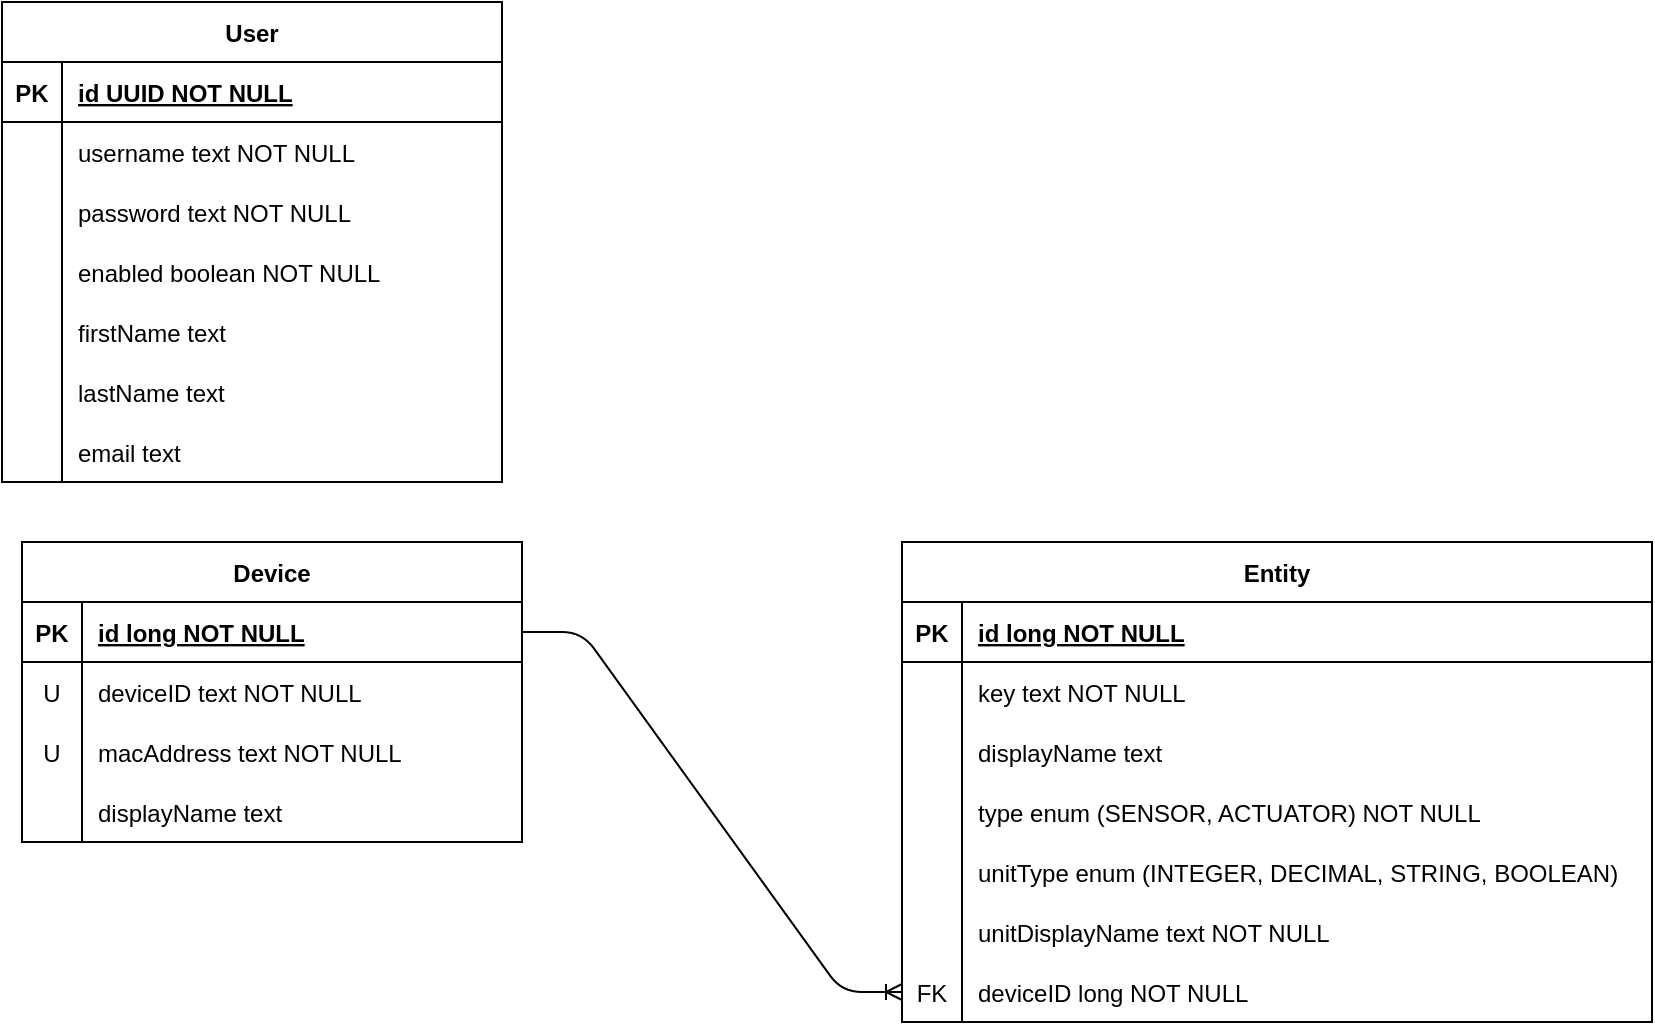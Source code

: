 <mxfile version="14.1.8" type="device"><diagram id="R2lEEEUBdFMjLlhIrx00" name="Page-1"><mxGraphModel dx="1952" dy="845" grid="1" gridSize="10" guides="1" tooltips="1" connect="1" arrows="1" fold="1" page="1" pageScale="1" pageWidth="850" pageHeight="1100" math="0" shadow="0" extFonts="Permanent Marker^https://fonts.googleapis.com/css?family=Permanent+Marker"><root><mxCell id="0"/><mxCell id="1" parent="0"/><mxCell id="C-vyLk0tnHw3VtMMgP7b-23" value="User" style="shape=table;startSize=30;container=1;collapsible=1;childLayout=tableLayout;fixedRows=1;rowLines=0;fontStyle=1;align=center;resizeLast=1;" parent="1" vertex="1"><mxGeometry x="-840" y="20" width="250" height="240" as="geometry"/></mxCell><mxCell id="C-vyLk0tnHw3VtMMgP7b-24" value="" style="shape=partialRectangle;collapsible=0;dropTarget=0;pointerEvents=0;fillColor=none;points=[[0,0.5],[1,0.5]];portConstraint=eastwest;top=0;left=0;right=0;bottom=1;" parent="C-vyLk0tnHw3VtMMgP7b-23" vertex="1"><mxGeometry y="30" width="250" height="30" as="geometry"/></mxCell><mxCell id="C-vyLk0tnHw3VtMMgP7b-25" value="PK" style="shape=partialRectangle;overflow=hidden;connectable=0;fillColor=none;top=0;left=0;bottom=0;right=0;fontStyle=1;" parent="C-vyLk0tnHw3VtMMgP7b-24" vertex="1"><mxGeometry width="30" height="30" as="geometry"/></mxCell><mxCell id="C-vyLk0tnHw3VtMMgP7b-26" value="id UUID NOT NULL " style="shape=partialRectangle;overflow=hidden;connectable=0;fillColor=none;top=0;left=0;bottom=0;right=0;align=left;spacingLeft=6;fontStyle=5;" parent="C-vyLk0tnHw3VtMMgP7b-24" vertex="1"><mxGeometry x="30" width="220" height="30" as="geometry"/></mxCell><mxCell id="C-vyLk0tnHw3VtMMgP7b-27" value="" style="shape=partialRectangle;collapsible=0;dropTarget=0;pointerEvents=0;fillColor=none;points=[[0,0.5],[1,0.5]];portConstraint=eastwest;top=0;left=0;right=0;bottom=0;" parent="C-vyLk0tnHw3VtMMgP7b-23" vertex="1"><mxGeometry y="60" width="250" height="30" as="geometry"/></mxCell><mxCell id="C-vyLk0tnHw3VtMMgP7b-28" value="" style="shape=partialRectangle;overflow=hidden;connectable=0;fillColor=none;top=0;left=0;bottom=0;right=0;" parent="C-vyLk0tnHw3VtMMgP7b-27" vertex="1"><mxGeometry width="30" height="30" as="geometry"/></mxCell><mxCell id="C-vyLk0tnHw3VtMMgP7b-29" value="username text NOT NULL" style="shape=partialRectangle;overflow=hidden;connectable=0;fillColor=none;top=0;left=0;bottom=0;right=0;align=left;spacingLeft=6;" parent="C-vyLk0tnHw3VtMMgP7b-27" vertex="1"><mxGeometry x="30" width="220" height="30" as="geometry"/></mxCell><mxCell id="msgW7Ux3hpX_tZHprJBe-1" value="" style="shape=partialRectangle;collapsible=0;dropTarget=0;pointerEvents=0;fillColor=none;points=[[0,0.5],[1,0.5]];portConstraint=eastwest;top=0;left=0;right=0;bottom=0;" parent="C-vyLk0tnHw3VtMMgP7b-23" vertex="1"><mxGeometry y="90" width="250" height="30" as="geometry"/></mxCell><mxCell id="msgW7Ux3hpX_tZHprJBe-2" value="" style="shape=partialRectangle;overflow=hidden;connectable=0;fillColor=none;top=0;left=0;bottom=0;right=0;" parent="msgW7Ux3hpX_tZHprJBe-1" vertex="1"><mxGeometry width="30" height="30" as="geometry"/></mxCell><mxCell id="msgW7Ux3hpX_tZHprJBe-3" value="password text NOT NULL" style="shape=partialRectangle;overflow=hidden;connectable=0;fillColor=none;top=0;left=0;bottom=0;right=0;align=left;spacingLeft=6;" parent="msgW7Ux3hpX_tZHprJBe-1" vertex="1"><mxGeometry x="30" width="220" height="30" as="geometry"/></mxCell><mxCell id="msgW7Ux3hpX_tZHprJBe-4" value="" style="shape=partialRectangle;collapsible=0;dropTarget=0;pointerEvents=0;fillColor=none;points=[[0,0.5],[1,0.5]];portConstraint=eastwest;top=0;left=0;right=0;bottom=0;" parent="C-vyLk0tnHw3VtMMgP7b-23" vertex="1"><mxGeometry y="120" width="250" height="30" as="geometry"/></mxCell><mxCell id="msgW7Ux3hpX_tZHprJBe-5" value="" style="shape=partialRectangle;overflow=hidden;connectable=0;fillColor=none;top=0;left=0;bottom=0;right=0;" parent="msgW7Ux3hpX_tZHprJBe-4" vertex="1"><mxGeometry width="30" height="30" as="geometry"/></mxCell><mxCell id="msgW7Ux3hpX_tZHprJBe-6" value="enabled boolean NOT NULL" style="shape=partialRectangle;overflow=hidden;connectable=0;fillColor=none;top=0;left=0;bottom=0;right=0;align=left;spacingLeft=6;" parent="msgW7Ux3hpX_tZHprJBe-4" vertex="1"><mxGeometry x="30" width="220" height="30" as="geometry"/></mxCell><mxCell id="msgW7Ux3hpX_tZHprJBe-22" value="" style="shape=partialRectangle;collapsible=0;dropTarget=0;pointerEvents=0;fillColor=none;points=[[0,0.5],[1,0.5]];portConstraint=eastwest;top=0;left=0;right=0;bottom=0;" parent="C-vyLk0tnHw3VtMMgP7b-23" vertex="1"><mxGeometry y="150" width="250" height="30" as="geometry"/></mxCell><mxCell id="msgW7Ux3hpX_tZHprJBe-23" value="" style="shape=partialRectangle;overflow=hidden;connectable=0;fillColor=none;top=0;left=0;bottom=0;right=0;" parent="msgW7Ux3hpX_tZHprJBe-22" vertex="1"><mxGeometry width="30" height="30" as="geometry"/></mxCell><mxCell id="msgW7Ux3hpX_tZHprJBe-24" value="firstName text" style="shape=partialRectangle;overflow=hidden;connectable=0;fillColor=none;top=0;left=0;bottom=0;right=0;align=left;spacingLeft=6;" parent="msgW7Ux3hpX_tZHprJBe-22" vertex="1"><mxGeometry x="30" width="220" height="30" as="geometry"/></mxCell><mxCell id="d12zRj4CoHBxjOV78AVz-1" value="" style="shape=partialRectangle;collapsible=0;dropTarget=0;pointerEvents=0;fillColor=none;points=[[0,0.5],[1,0.5]];portConstraint=eastwest;top=0;left=0;right=0;bottom=0;" parent="C-vyLk0tnHw3VtMMgP7b-23" vertex="1"><mxGeometry y="180" width="250" height="30" as="geometry"/></mxCell><mxCell id="d12zRj4CoHBxjOV78AVz-2" value="" style="shape=partialRectangle;overflow=hidden;connectable=0;fillColor=none;top=0;left=0;bottom=0;right=0;" parent="d12zRj4CoHBxjOV78AVz-1" vertex="1"><mxGeometry width="30" height="30" as="geometry"/></mxCell><mxCell id="d12zRj4CoHBxjOV78AVz-3" value="lastName text" style="shape=partialRectangle;overflow=hidden;connectable=0;fillColor=none;top=0;left=0;bottom=0;right=0;align=left;spacingLeft=6;" parent="d12zRj4CoHBxjOV78AVz-1" vertex="1"><mxGeometry x="30" width="220" height="30" as="geometry"/></mxCell><mxCell id="d12zRj4CoHBxjOV78AVz-4" value="" style="shape=partialRectangle;collapsible=0;dropTarget=0;pointerEvents=0;fillColor=none;points=[[0,0.5],[1,0.5]];portConstraint=eastwest;top=0;left=0;right=0;bottom=0;" parent="C-vyLk0tnHw3VtMMgP7b-23" vertex="1"><mxGeometry y="210" width="250" height="30" as="geometry"/></mxCell><mxCell id="d12zRj4CoHBxjOV78AVz-5" value="" style="shape=partialRectangle;overflow=hidden;connectable=0;fillColor=none;top=0;left=0;bottom=0;right=0;" parent="d12zRj4CoHBxjOV78AVz-4" vertex="1"><mxGeometry width="30" height="30" as="geometry"/></mxCell><mxCell id="d12zRj4CoHBxjOV78AVz-6" value="email text" style="shape=partialRectangle;overflow=hidden;connectable=0;fillColor=none;top=0;left=0;bottom=0;right=0;align=left;spacingLeft=6;" parent="d12zRj4CoHBxjOV78AVz-4" vertex="1"><mxGeometry x="30" width="220" height="30" as="geometry"/></mxCell><mxCell id="_SD_Ca2BvJ3gVrXRWANg-1" value="Device" style="shape=table;startSize=30;container=1;collapsible=1;childLayout=tableLayout;fixedRows=1;rowLines=0;fontStyle=1;align=center;resizeLast=1;" parent="1" vertex="1"><mxGeometry x="-830" y="290" width="250" height="150" as="geometry"/></mxCell><mxCell id="_SD_Ca2BvJ3gVrXRWANg-2" value="" style="shape=partialRectangle;collapsible=0;dropTarget=0;pointerEvents=0;fillColor=none;points=[[0,0.5],[1,0.5]];portConstraint=eastwest;top=0;left=0;right=0;bottom=1;" parent="_SD_Ca2BvJ3gVrXRWANg-1" vertex="1"><mxGeometry y="30" width="250" height="30" as="geometry"/></mxCell><mxCell id="_SD_Ca2BvJ3gVrXRWANg-3" value="PK" style="shape=partialRectangle;overflow=hidden;connectable=0;fillColor=none;top=0;left=0;bottom=0;right=0;fontStyle=1;" parent="_SD_Ca2BvJ3gVrXRWANg-2" vertex="1"><mxGeometry width="30" height="30" as="geometry"/></mxCell><mxCell id="_SD_Ca2BvJ3gVrXRWANg-4" value="id long NOT NULL " style="shape=partialRectangle;overflow=hidden;connectable=0;fillColor=none;top=0;left=0;bottom=0;right=0;align=left;spacingLeft=6;fontStyle=5;" parent="_SD_Ca2BvJ3gVrXRWANg-2" vertex="1"><mxGeometry x="30" width="220" height="30" as="geometry"/></mxCell><mxCell id="_SD_Ca2BvJ3gVrXRWANg-5" value="" style="shape=partialRectangle;collapsible=0;dropTarget=0;pointerEvents=0;fillColor=none;points=[[0,0.5],[1,0.5]];portConstraint=eastwest;top=0;left=0;right=0;bottom=0;" parent="_SD_Ca2BvJ3gVrXRWANg-1" vertex="1"><mxGeometry y="60" width="250" height="30" as="geometry"/></mxCell><mxCell id="_SD_Ca2BvJ3gVrXRWANg-6" value="U" style="shape=partialRectangle;overflow=hidden;connectable=0;fillColor=none;top=0;left=0;bottom=0;right=0;" parent="_SD_Ca2BvJ3gVrXRWANg-5" vertex="1"><mxGeometry width="30" height="30" as="geometry"/></mxCell><mxCell id="_SD_Ca2BvJ3gVrXRWANg-7" value="deviceID text NOT NULL" style="shape=partialRectangle;overflow=hidden;connectable=0;fillColor=none;top=0;left=0;bottom=0;right=0;align=left;spacingLeft=6;" parent="_SD_Ca2BvJ3gVrXRWANg-5" vertex="1"><mxGeometry x="30" width="220" height="30" as="geometry"/></mxCell><mxCell id="_SD_Ca2BvJ3gVrXRWANg-8" value="" style="shape=partialRectangle;collapsible=0;dropTarget=0;pointerEvents=0;fillColor=none;points=[[0,0.5],[1,0.5]];portConstraint=eastwest;top=0;left=0;right=0;bottom=0;" parent="_SD_Ca2BvJ3gVrXRWANg-1" vertex="1"><mxGeometry y="90" width="250" height="30" as="geometry"/></mxCell><mxCell id="_SD_Ca2BvJ3gVrXRWANg-9" value="U" style="shape=partialRectangle;overflow=hidden;connectable=0;fillColor=none;top=0;left=0;bottom=0;right=0;" parent="_SD_Ca2BvJ3gVrXRWANg-8" vertex="1"><mxGeometry width="30" height="30" as="geometry"/></mxCell><mxCell id="_SD_Ca2BvJ3gVrXRWANg-10" value="macAddress text NOT NULL" style="shape=partialRectangle;overflow=hidden;connectable=0;fillColor=none;top=0;left=0;bottom=0;right=0;align=left;spacingLeft=6;" parent="_SD_Ca2BvJ3gVrXRWANg-8" vertex="1"><mxGeometry x="30" width="220" height="30" as="geometry"/></mxCell><mxCell id="_SD_Ca2BvJ3gVrXRWANg-11" value="" style="shape=partialRectangle;collapsible=0;dropTarget=0;pointerEvents=0;fillColor=none;points=[[0,0.5],[1,0.5]];portConstraint=eastwest;top=0;left=0;right=0;bottom=0;" parent="_SD_Ca2BvJ3gVrXRWANg-1" vertex="1"><mxGeometry y="120" width="250" height="30" as="geometry"/></mxCell><mxCell id="_SD_Ca2BvJ3gVrXRWANg-12" value="" style="shape=partialRectangle;overflow=hidden;connectable=0;fillColor=none;top=0;left=0;bottom=0;right=0;" parent="_SD_Ca2BvJ3gVrXRWANg-11" vertex="1"><mxGeometry width="30" height="30" as="geometry"/></mxCell><mxCell id="_SD_Ca2BvJ3gVrXRWANg-13" value="displayName text" style="shape=partialRectangle;overflow=hidden;connectable=0;fillColor=none;top=0;left=0;bottom=0;right=0;align=left;spacingLeft=6;" parent="_SD_Ca2BvJ3gVrXRWANg-11" vertex="1"><mxGeometry x="30" width="220" height="30" as="geometry"/></mxCell><mxCell id="_SD_Ca2BvJ3gVrXRWANg-23" value="Entity" style="shape=table;startSize=30;container=1;collapsible=1;childLayout=tableLayout;fixedRows=1;rowLines=0;fontStyle=1;align=center;resizeLast=1;" parent="1" vertex="1"><mxGeometry x="-390" y="290" width="375" height="240" as="geometry"/></mxCell><mxCell id="_SD_Ca2BvJ3gVrXRWANg-24" value="" style="shape=partialRectangle;collapsible=0;dropTarget=0;pointerEvents=0;fillColor=none;points=[[0,0.5],[1,0.5]];portConstraint=eastwest;top=0;left=0;right=0;bottom=1;" parent="_SD_Ca2BvJ3gVrXRWANg-23" vertex="1"><mxGeometry y="30" width="375" height="30" as="geometry"/></mxCell><mxCell id="_SD_Ca2BvJ3gVrXRWANg-25" value="PK" style="shape=partialRectangle;overflow=hidden;connectable=0;fillColor=none;top=0;left=0;bottom=0;right=0;fontStyle=1;" parent="_SD_Ca2BvJ3gVrXRWANg-24" vertex="1"><mxGeometry width="30" height="30" as="geometry"/></mxCell><mxCell id="_SD_Ca2BvJ3gVrXRWANg-26" value="id long NOT NULL " style="shape=partialRectangle;overflow=hidden;connectable=0;fillColor=none;top=0;left=0;bottom=0;right=0;align=left;spacingLeft=6;fontStyle=5;" parent="_SD_Ca2BvJ3gVrXRWANg-24" vertex="1"><mxGeometry x="30" width="345" height="30" as="geometry"/></mxCell><mxCell id="_SD_Ca2BvJ3gVrXRWANg-27" value="" style="shape=partialRectangle;collapsible=0;dropTarget=0;pointerEvents=0;fillColor=none;points=[[0,0.5],[1,0.5]];portConstraint=eastwest;top=0;left=0;right=0;bottom=0;" parent="_SD_Ca2BvJ3gVrXRWANg-23" vertex="1"><mxGeometry y="60" width="375" height="30" as="geometry"/></mxCell><mxCell id="_SD_Ca2BvJ3gVrXRWANg-28" value="" style="shape=partialRectangle;overflow=hidden;connectable=0;fillColor=none;top=0;left=0;bottom=0;right=0;" parent="_SD_Ca2BvJ3gVrXRWANg-27" vertex="1"><mxGeometry width="30" height="30" as="geometry"/></mxCell><mxCell id="_SD_Ca2BvJ3gVrXRWANg-29" value="key text NOT NULL" style="shape=partialRectangle;overflow=hidden;connectable=0;fillColor=none;top=0;left=0;bottom=0;right=0;align=left;spacingLeft=6;" parent="_SD_Ca2BvJ3gVrXRWANg-27" vertex="1"><mxGeometry x="30" width="345" height="30" as="geometry"/></mxCell><mxCell id="_SD_Ca2BvJ3gVrXRWANg-30" value="" style="shape=partialRectangle;collapsible=0;dropTarget=0;pointerEvents=0;fillColor=none;points=[[0,0.5],[1,0.5]];portConstraint=eastwest;top=0;left=0;right=0;bottom=0;" parent="_SD_Ca2BvJ3gVrXRWANg-23" vertex="1"><mxGeometry y="90" width="375" height="30" as="geometry"/></mxCell><mxCell id="_SD_Ca2BvJ3gVrXRWANg-31" value="" style="shape=partialRectangle;overflow=hidden;connectable=0;fillColor=none;top=0;left=0;bottom=0;right=0;" parent="_SD_Ca2BvJ3gVrXRWANg-30" vertex="1"><mxGeometry width="30" height="30" as="geometry"/></mxCell><mxCell id="_SD_Ca2BvJ3gVrXRWANg-32" value="displayName text" style="shape=partialRectangle;overflow=hidden;connectable=0;fillColor=none;top=0;left=0;bottom=0;right=0;align=left;spacingLeft=6;" parent="_SD_Ca2BvJ3gVrXRWANg-30" vertex="1"><mxGeometry x="30" width="345" height="30" as="geometry"/></mxCell><mxCell id="_SD_Ca2BvJ3gVrXRWANg-33" value="" style="shape=partialRectangle;collapsible=0;dropTarget=0;pointerEvents=0;fillColor=none;points=[[0,0.5],[1,0.5]];portConstraint=eastwest;top=0;left=0;right=0;bottom=0;" parent="_SD_Ca2BvJ3gVrXRWANg-23" vertex="1"><mxGeometry y="120" width="375" height="30" as="geometry"/></mxCell><mxCell id="_SD_Ca2BvJ3gVrXRWANg-34" value="" style="shape=partialRectangle;overflow=hidden;connectable=0;fillColor=none;top=0;left=0;bottom=0;right=0;" parent="_SD_Ca2BvJ3gVrXRWANg-33" vertex="1"><mxGeometry width="30" height="30" as="geometry"/></mxCell><mxCell id="_SD_Ca2BvJ3gVrXRWANg-35" value="type enum (SENSOR, ACTUATOR) NOT NULL" style="shape=partialRectangle;overflow=hidden;connectable=0;fillColor=none;top=0;left=0;bottom=0;right=0;align=left;spacingLeft=6;" parent="_SD_Ca2BvJ3gVrXRWANg-33" vertex="1"><mxGeometry x="30" width="345" height="30" as="geometry"/></mxCell><mxCell id="_SD_Ca2BvJ3gVrXRWANg-58" value="" style="shape=partialRectangle;collapsible=0;dropTarget=0;pointerEvents=0;fillColor=none;points=[[0,0.5],[1,0.5]];portConstraint=eastwest;top=0;left=0;right=0;bottom=0;" parent="_SD_Ca2BvJ3gVrXRWANg-23" vertex="1"><mxGeometry y="150" width="375" height="30" as="geometry"/></mxCell><mxCell id="_SD_Ca2BvJ3gVrXRWANg-59" value="" style="shape=partialRectangle;overflow=hidden;connectable=0;fillColor=none;top=0;left=0;bottom=0;right=0;" parent="_SD_Ca2BvJ3gVrXRWANg-58" vertex="1"><mxGeometry width="30" height="30" as="geometry"/></mxCell><mxCell id="_SD_Ca2BvJ3gVrXRWANg-60" value="unitType enum (INTEGER, DECIMAL, STRING, BOOLEAN)" style="shape=partialRectangle;overflow=hidden;connectable=0;fillColor=none;top=0;left=0;bottom=0;right=0;align=left;spacingLeft=6;" parent="_SD_Ca2BvJ3gVrXRWANg-58" vertex="1"><mxGeometry x="30" width="345" height="30" as="geometry"/></mxCell><mxCell id="_SD_Ca2BvJ3gVrXRWANg-61" value="" style="shape=partialRectangle;collapsible=0;dropTarget=0;pointerEvents=0;fillColor=none;points=[[0,0.5],[1,0.5]];portConstraint=eastwest;top=0;left=0;right=0;bottom=0;" parent="_SD_Ca2BvJ3gVrXRWANg-23" vertex="1"><mxGeometry y="180" width="375" height="30" as="geometry"/></mxCell><mxCell id="_SD_Ca2BvJ3gVrXRWANg-62" value="" style="shape=partialRectangle;overflow=hidden;connectable=0;fillColor=none;top=0;left=0;bottom=0;right=0;" parent="_SD_Ca2BvJ3gVrXRWANg-61" vertex="1"><mxGeometry width="30" height="30" as="geometry"/></mxCell><mxCell id="_SD_Ca2BvJ3gVrXRWANg-63" value="unitDisplayName text NOT NULL" style="shape=partialRectangle;overflow=hidden;connectable=0;fillColor=none;top=0;left=0;bottom=0;right=0;align=left;spacingLeft=6;" parent="_SD_Ca2BvJ3gVrXRWANg-61" vertex="1"><mxGeometry x="30" width="345" height="30" as="geometry"/></mxCell><mxCell id="_SD_Ca2BvJ3gVrXRWANg-36" value="" style="shape=partialRectangle;collapsible=0;dropTarget=0;pointerEvents=0;fillColor=none;points=[[0,0.5],[1,0.5]];portConstraint=eastwest;top=0;left=0;right=0;bottom=0;" parent="_SD_Ca2BvJ3gVrXRWANg-23" vertex="1"><mxGeometry y="210" width="375" height="30" as="geometry"/></mxCell><mxCell id="_SD_Ca2BvJ3gVrXRWANg-37" value="FK" style="shape=partialRectangle;overflow=hidden;connectable=0;fillColor=none;top=0;left=0;bottom=0;right=0;" parent="_SD_Ca2BvJ3gVrXRWANg-36" vertex="1"><mxGeometry width="30" height="30" as="geometry"/></mxCell><mxCell id="_SD_Ca2BvJ3gVrXRWANg-38" value="deviceID long NOT NULL" style="shape=partialRectangle;overflow=hidden;connectable=0;fillColor=none;top=0;left=0;bottom=0;right=0;align=left;spacingLeft=6;" parent="_SD_Ca2BvJ3gVrXRWANg-36" vertex="1"><mxGeometry x="30" width="345" height="30" as="geometry"/></mxCell><mxCell id="_SD_Ca2BvJ3gVrXRWANg-65" value="" style="edgeStyle=entityRelationEdgeStyle;fontSize=12;html=1;endArrow=ERoneToMany;exitX=1;exitY=0.5;exitDx=0;exitDy=0;entryX=0;entryY=0.5;entryDx=0;entryDy=0;" parent="1" source="_SD_Ca2BvJ3gVrXRWANg-2" target="_SD_Ca2BvJ3gVrXRWANg-36" edge="1"><mxGeometry width="100" height="100" relative="1" as="geometry"><mxPoint x="-490" y="720" as="sourcePoint"/><mxPoint x="-390" y="620" as="targetPoint"/></mxGeometry></mxCell></root></mxGraphModel></diagram></mxfile>